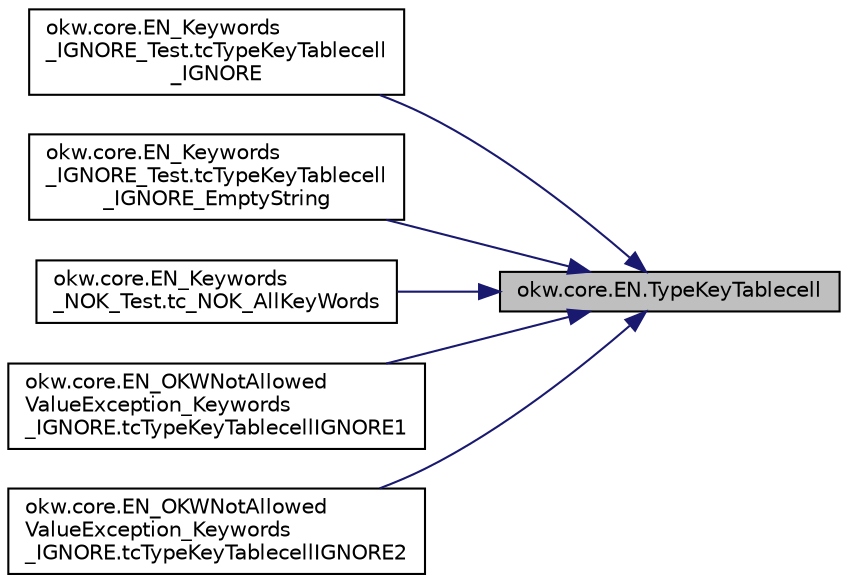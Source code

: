 digraph "okw.core.EN.TypeKeyTablecell"
{
 // INTERACTIVE_SVG=YES
 // LATEX_PDF_SIZE
  edge [fontname="Helvetica",fontsize="10",labelfontname="Helvetica",labelfontsize="10"];
  node [fontname="Helvetica",fontsize="10",shape=record];
  rankdir="RL";
  Node2915 [label="okw.core.EN.TypeKeyTablecell",height=0.2,width=0.4,color="black", fillcolor="grey75", style="filled", fontcolor="black",tooltip="Eingabe von Daten in eine gegebene Tabellenzelle über die Tastatur."];
  Node2915 -> Node2916 [dir="back",color="midnightblue",fontsize="10",style="solid",fontname="Helvetica"];
  Node2916 [label="okw.core.EN_Keywords\l_IGNORE_Test.tcTypeKeyTablecell\l_IGNORE",height=0.2,width=0.4,color="black", fillcolor="white", style="filled",URL="$classokw_1_1core_1_1_e_n___keywords___i_g_n_o_r_e___test.html#aaa61d557e71dee22c5dd59c4d7a679f8",tooltip="Prüft, ob ein einzelner Wert, oder ein einzelne Zeile an Typekey Übertragen wird."];
  Node2915 -> Node2917 [dir="back",color="midnightblue",fontsize="10",style="solid",fontname="Helvetica"];
  Node2917 [label="okw.core.EN_Keywords\l_IGNORE_Test.tcTypeKeyTablecell\l_IGNORE_EmptyString",height=0.2,width=0.4,color="black", fillcolor="white", style="filled",URL="$classokw_1_1core_1_1_e_n___keywords___i_g_n_o_r_e___test.html#a7c524ec92988abc79600d18db4d32b4b",tooltip="Prüft, ob ein einzelner Wert, oder ein einzelne Zeile an Typekey Übertragen wird."];
  Node2915 -> Node2918 [dir="back",color="midnightblue",fontsize="10",style="solid",fontname="Helvetica"];
  Node2918 [label="okw.core.EN_Keywords\l_NOK_Test.tc_NOK_AllKeyWords",height=0.2,width=0.4,color="black", fillcolor="white", style="filled",URL="$classokw_1_1core_1_1_e_n___keywords___n_o_k___test.html#a81a960a2341dfb0e27da7871291c84dc",tooltip="Prüft methoden aufruf für einen einfachen Click."];
  Node2915 -> Node2919 [dir="back",color="midnightblue",fontsize="10",style="solid",fontname="Helvetica"];
  Node2919 [label="okw.core.EN_OKWNotAllowed\lValueException_Keywords\l_IGNORE.tcTypeKeyTablecellIGNORE1",height=0.2,width=0.4,color="black", fillcolor="white", style="filled",URL="$classokw_1_1core_1_1_e_n___o_k_w_not_allowed_value_exception___keywords___i_g_n_o_r_e.html#a929cfa83f7d891858fe5f4a2da81e63d",tooltip="Prüft ob \"${IGNORE} \" die Ausnahme okw.exceptions.OKWNotAllowedValueException auslöst."];
  Node2915 -> Node2920 [dir="back",color="midnightblue",fontsize="10",style="solid",fontname="Helvetica"];
  Node2920 [label="okw.core.EN_OKWNotAllowed\lValueException_Keywords\l_IGNORE.tcTypeKeyTablecellIGNORE2",height=0.2,width=0.4,color="black", fillcolor="white", style="filled",URL="$classokw_1_1core_1_1_e_n___o_k_w_not_allowed_value_exception___keywords___i_g_n_o_r_e.html#ae6df00a6e2d2624a973edde57d0bef6a",tooltip="Prüft ob \"\"${IGNORE}${TCN}\" die Ausnahme okw.exceptions.OKWNotAllowedValueException auslöst."];
}
